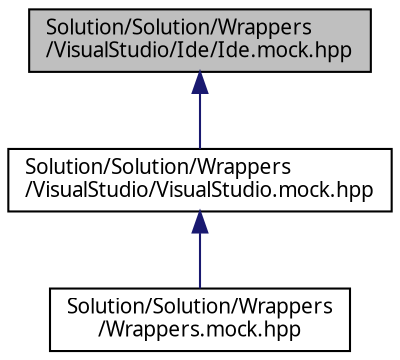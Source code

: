 digraph "Solution/Solution/Wrappers/VisualStudio/Ide/Ide.mock.hpp"
{
 // INTERACTIVE_SVG=YES
  edge [fontname="Verdana",fontsize="10",labelfontname="Verdana",labelfontsize="10"];
  node [fontname="Verdana",fontsize="10",shape=record];
  Node1 [label="Solution/Solution/Wrappers\l/VisualStudio/Ide/Ide.mock.hpp",height=0.2,width=0.4,color="black", fillcolor="grey75", style="filled", fontcolor="black"];
  Node1 -> Node2 [dir="back",color="midnightblue",fontsize="10",style="solid",fontname="Verdana"];
  Node2 [label="Solution/Solution/Wrappers\l/VisualStudio/VisualStudio.mock.hpp",height=0.2,width=0.4,color="black", fillcolor="white", style="filled",URL="$_visual_studio_8mock_8hpp_source.html"];
  Node2 -> Node3 [dir="back",color="midnightblue",fontsize="10",style="solid",fontname="Verdana"];
  Node3 [label="Solution/Solution/Wrappers\l/Wrappers.mock.hpp",height=0.2,width=0.4,color="black", fillcolor="white", style="filled",URL="$_wrappers_8mock_8hpp_source.html"];
}
